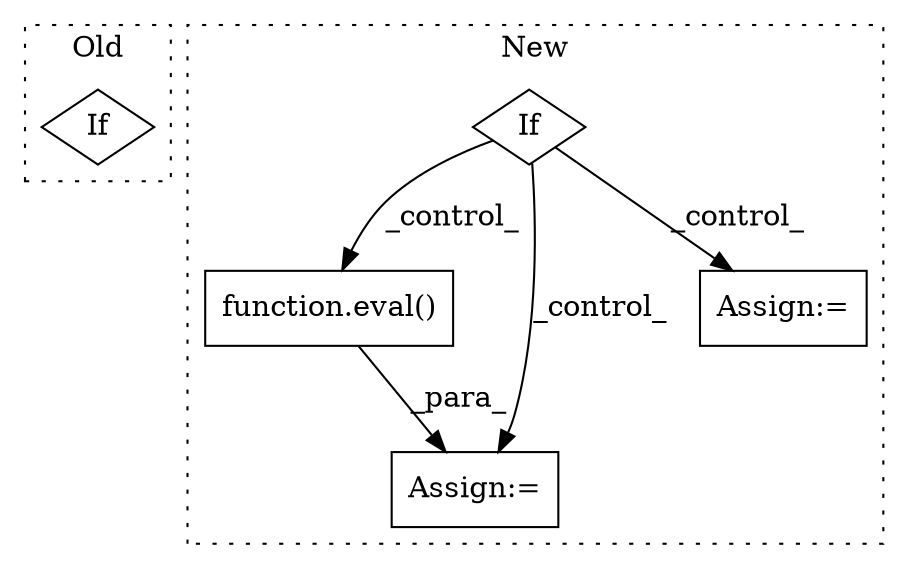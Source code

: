 digraph G {
subgraph cluster0 {
1 [label="If" a="96" s="6766" l="3" shape="diamond"];
label = "Old";
style="dotted";
}
subgraph cluster1 {
2 [label="function.eval()" a="75" s="11431,11444" l="5,1" shape="box"];
3 [label="Assign:=" a="68" s="11418" l="13" shape="box"];
4 [label="If" a="96" s="11076" l="3" shape="diamond"];
5 [label="Assign:=" a="68" s="11543" l="3" shape="box"];
label = "New";
style="dotted";
}
2 -> 3 [label="_para_"];
4 -> 5 [label="_control_"];
4 -> 2 [label="_control_"];
4 -> 3 [label="_control_"];
}